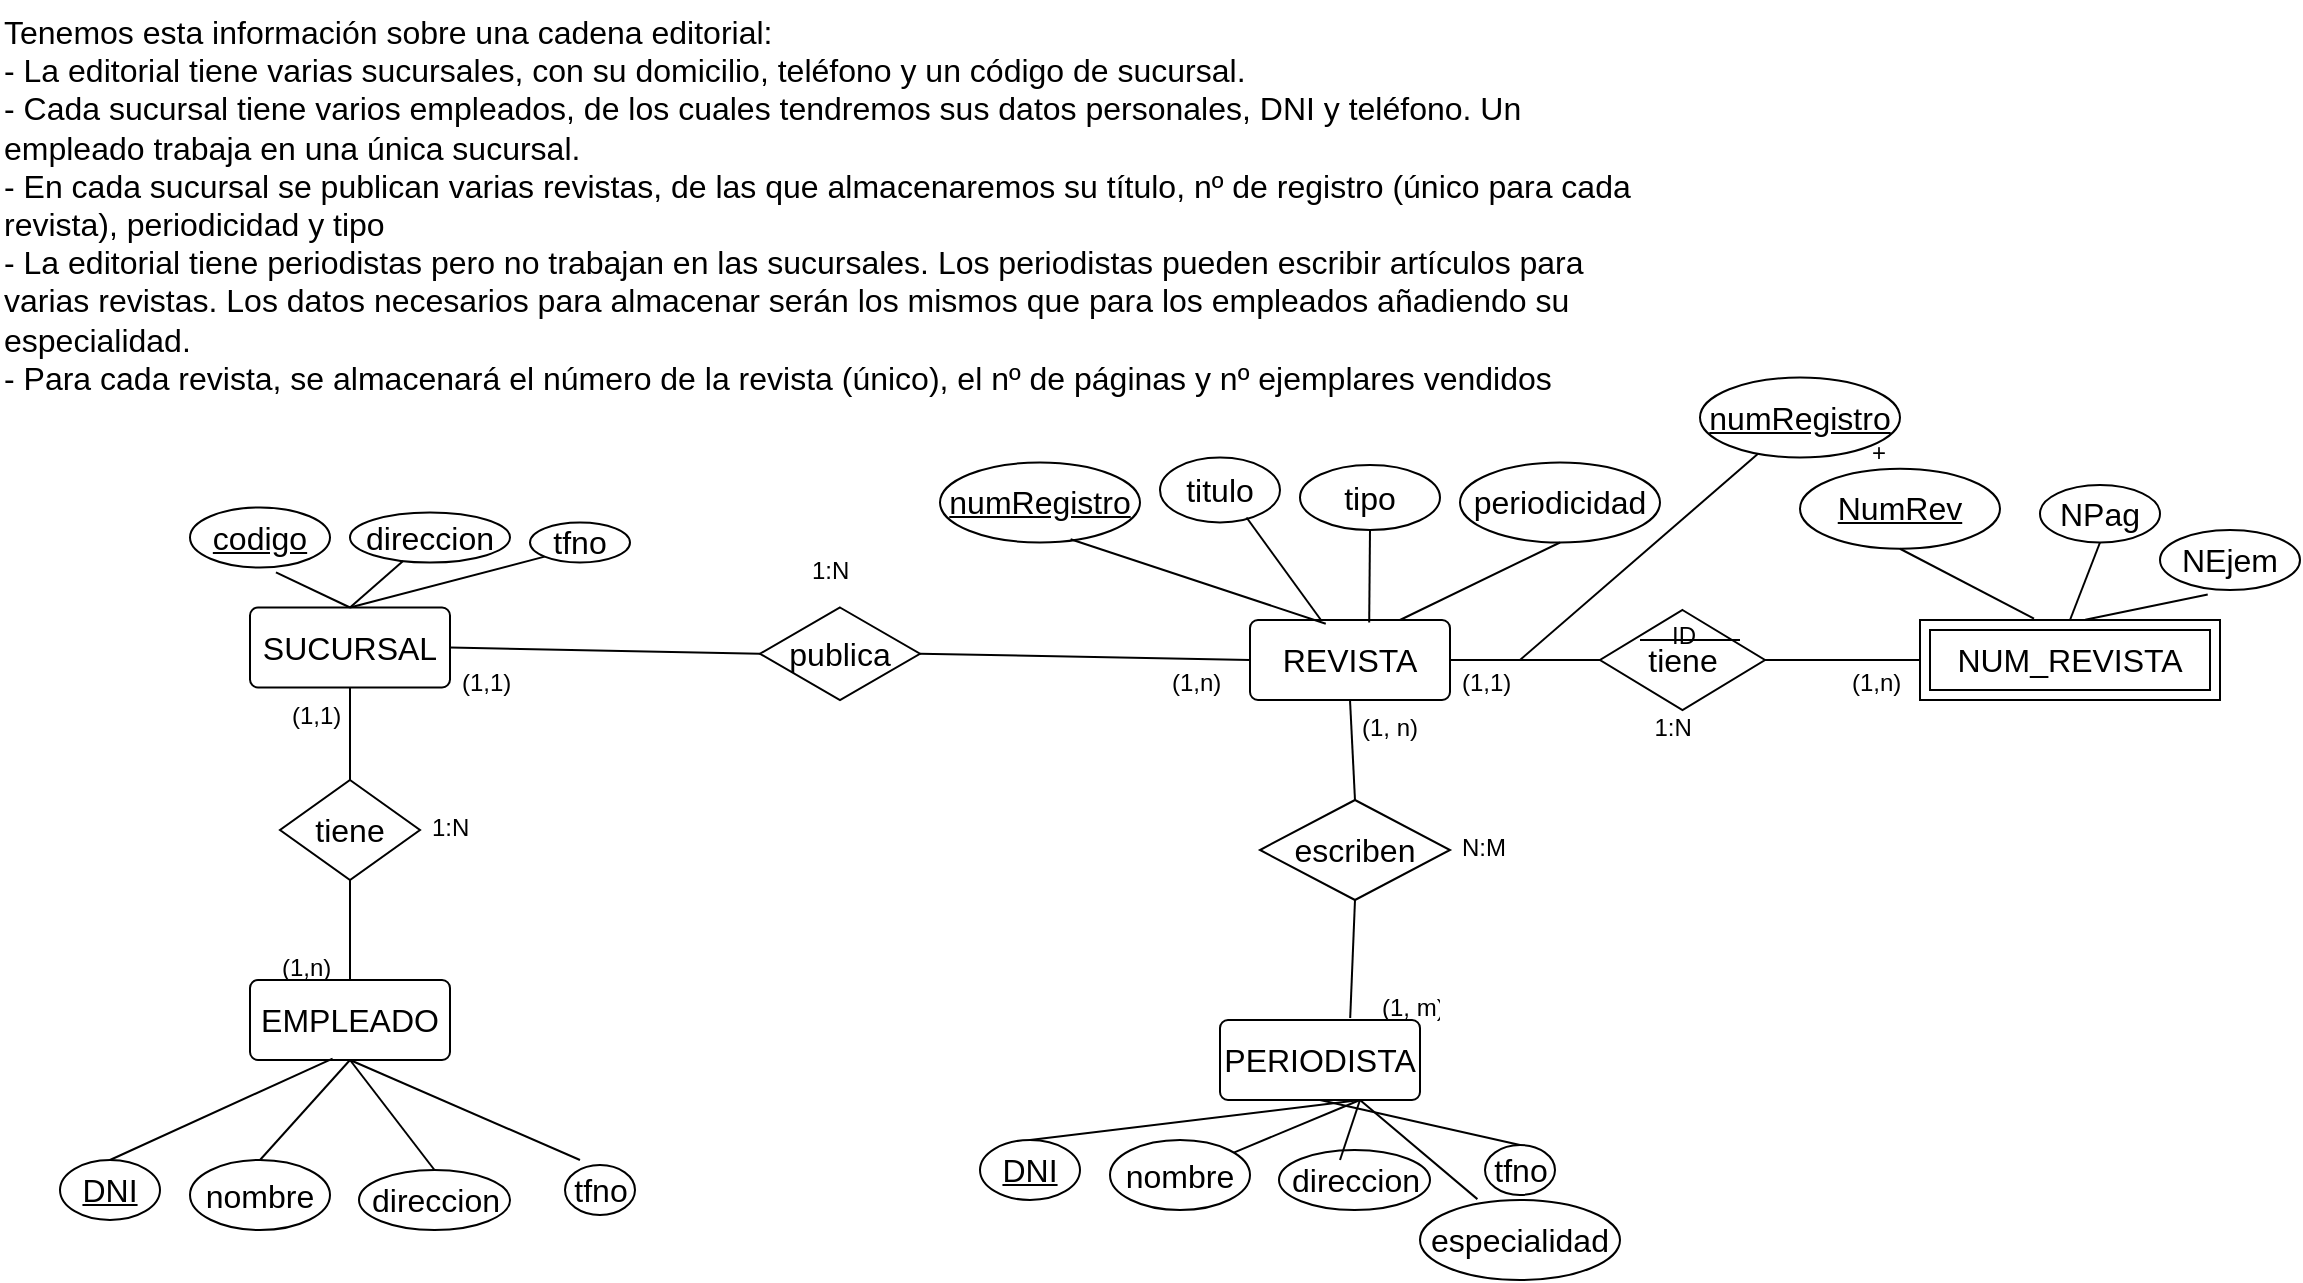<mxfile version="20.4.1" type="device"><diagram id="OMyzKJ7pcKMjAm_4gx8W" name="Página-1"><mxGraphModel dx="995" dy="328" grid="1" gridSize="10" guides="1" tooltips="1" connect="1" arrows="1" fold="1" page="1" pageScale="1" pageWidth="1169" pageHeight="827" math="0" shadow="0"><root><mxCell id="0"/><mxCell id="1" parent="0"/><mxCell id="-oy4JlIUmdLduzM2_Q4P-1" value="Tenemos esta información sobre una cadena editorial:&#10;- La editorial tiene varias sucursales, con su domicilio, teléfono y un código de sucursal.&#10;- Cada sucursal tiene varios empleados, de los cuales tendremos sus datos personales, DNI y teléfono. Un empleado trabaja en una única sucursal.&#10;- En cada sucursal se publican varias revistas, de las que almacenaremos su título, nº de registro (único para cada revista), periodicidad y tipo&#10;- La editorial tiene periodistas pero no trabajan en las sucursales. Los periodistas pueden escribir artículos para varias revistas. Los datos necesarios para almacenar serán los mismos que para los empleados añadiendo su especialidad.&#10;- Para cada revista, se almacenará el número de la revista (único), el nº de páginas y nº ejemplares vendidos" style="text;whiteSpace=wrap;html=1;fontSize=16;" vertex="1" parent="1"><mxGeometry x="10" y="10" width="820" height="180" as="geometry"/></mxCell><mxCell id="-oy4JlIUmdLduzM2_Q4P-2" value="SUCURSAL" style="rounded=1;arcSize=10;whiteSpace=wrap;html=1;align=center;fontSize=16;" vertex="1" parent="1"><mxGeometry x="135" y="313.75" width="100" height="40" as="geometry"/></mxCell><mxCell id="-oy4JlIUmdLduzM2_Q4P-3" value="REVISTA" style="rounded=1;arcSize=10;whiteSpace=wrap;html=1;align=center;fontSize=16;" vertex="1" parent="1"><mxGeometry x="635" y="320" width="100" height="40" as="geometry"/></mxCell><mxCell id="-oy4JlIUmdLduzM2_Q4P-4" value="PERIODISTA" style="rounded=1;arcSize=10;whiteSpace=wrap;html=1;align=center;fontSize=16;" vertex="1" parent="1"><mxGeometry x="620" y="520" width="100" height="40" as="geometry"/></mxCell><mxCell id="-oy4JlIUmdLduzM2_Q4P-5" value="EMPLEADO" style="rounded=1;arcSize=10;whiteSpace=wrap;html=1;align=center;fontSize=16;" vertex="1" parent="1"><mxGeometry x="135" y="500" width="100" height="40" as="geometry"/></mxCell><mxCell id="-oy4JlIUmdLduzM2_Q4P-6" value="codigo" style="ellipse;whiteSpace=wrap;html=1;align=center;fontStyle=4;fontSize=16;" vertex="1" parent="1"><mxGeometry x="105" y="263.75" width="70" height="30" as="geometry"/></mxCell><mxCell id="-oy4JlIUmdLduzM2_Q4P-7" value="direccion" style="ellipse;whiteSpace=wrap;html=1;align=center;fontSize=16;" vertex="1" parent="1"><mxGeometry x="185" y="266.25" width="80" height="25" as="geometry"/></mxCell><mxCell id="-oy4JlIUmdLduzM2_Q4P-8" value="tfno" style="ellipse;whiteSpace=wrap;html=1;align=center;fontSize=16;" vertex="1" parent="1"><mxGeometry x="275" y="271.25" width="50" height="20" as="geometry"/></mxCell><mxCell id="-oy4JlIUmdLduzM2_Q4P-9" value="" style="endArrow=none;html=1;rounded=0;fontSize=16;exitX=0.5;exitY=0;exitDx=0;exitDy=0;entryX=0;entryY=1;entryDx=0;entryDy=0;" edge="1" parent="1" source="-oy4JlIUmdLduzM2_Q4P-2" target="-oy4JlIUmdLduzM2_Q4P-8"><mxGeometry relative="1" as="geometry"><mxPoint x="435" y="383.75" as="sourcePoint"/><mxPoint x="595" y="383.75" as="targetPoint"/></mxGeometry></mxCell><mxCell id="-oy4JlIUmdLduzM2_Q4P-10" value="" style="endArrow=none;html=1;rounded=0;fontSize=16;exitX=0.5;exitY=0;exitDx=0;exitDy=0;" edge="1" parent="1" source="-oy4JlIUmdLduzM2_Q4P-2" target="-oy4JlIUmdLduzM2_Q4P-7"><mxGeometry relative="1" as="geometry"><mxPoint x="435" y="383.75" as="sourcePoint"/><mxPoint x="595" y="383.75" as="targetPoint"/></mxGeometry></mxCell><mxCell id="-oy4JlIUmdLduzM2_Q4P-11" value="" style="endArrow=none;html=1;rounded=0;fontSize=16;exitX=0.614;exitY=1.081;exitDx=0;exitDy=0;exitPerimeter=0;entryX=0.5;entryY=0;entryDx=0;entryDy=0;" edge="1" parent="1" source="-oy4JlIUmdLduzM2_Q4P-6" target="-oy4JlIUmdLduzM2_Q4P-2"><mxGeometry relative="1" as="geometry"><mxPoint x="435" y="383.75" as="sourcePoint"/><mxPoint x="595" y="383.75" as="targetPoint"/></mxGeometry></mxCell><mxCell id="-oy4JlIUmdLduzM2_Q4P-12" value="numRegistro" style="ellipse;whiteSpace=wrap;html=1;align=center;fontStyle=4;fontSize=16;" vertex="1" parent="1"><mxGeometry x="480" y="241.25" width="100" height="40" as="geometry"/></mxCell><mxCell id="-oy4JlIUmdLduzM2_Q4P-13" value="titulo" style="ellipse;whiteSpace=wrap;html=1;align=center;fontSize=16;" vertex="1" parent="1"><mxGeometry x="590" y="238.75" width="60" height="32.5" as="geometry"/></mxCell><mxCell id="-oy4JlIUmdLduzM2_Q4P-14" value="periodicidad" style="ellipse;whiteSpace=wrap;html=1;align=center;fontSize=16;" vertex="1" parent="1"><mxGeometry x="740" y="241.25" width="100" height="40" as="geometry"/></mxCell><mxCell id="-oy4JlIUmdLduzM2_Q4P-15" value="tipo" style="ellipse;whiteSpace=wrap;html=1;align=center;fontSize=16;" vertex="1" parent="1"><mxGeometry x="660" y="242.5" width="70" height="32.5" as="geometry"/></mxCell><mxCell id="-oy4JlIUmdLduzM2_Q4P-16" value="" style="endArrow=none;html=1;rounded=0;fontSize=16;exitX=0.653;exitY=0.959;exitDx=0;exitDy=0;exitPerimeter=0;entryX=0.379;entryY=0.046;entryDx=0;entryDy=0;entryPerimeter=0;" edge="1" parent="1" source="-oy4JlIUmdLduzM2_Q4P-12" target="-oy4JlIUmdLduzM2_Q4P-3"><mxGeometry relative="1" as="geometry"><mxPoint x="550" y="303.75" as="sourcePoint"/><mxPoint x="710" y="303.75" as="targetPoint"/></mxGeometry></mxCell><mxCell id="-oy4JlIUmdLduzM2_Q4P-17" value="" style="endArrow=none;html=1;rounded=0;fontSize=16;exitX=0.721;exitY=0.923;exitDx=0;exitDy=0;exitPerimeter=0;" edge="1" parent="1" source="-oy4JlIUmdLduzM2_Q4P-13" target="-oy4JlIUmdLduzM2_Q4P-3"><mxGeometry relative="1" as="geometry"><mxPoint x="550" y="303.75" as="sourcePoint"/><mxPoint x="710" y="303.75" as="targetPoint"/></mxGeometry></mxCell><mxCell id="-oy4JlIUmdLduzM2_Q4P-18" value="" style="endArrow=none;html=1;rounded=0;fontSize=16;exitX=0.596;exitY=0.032;exitDx=0;exitDy=0;exitPerimeter=0;" edge="1" parent="1" source="-oy4JlIUmdLduzM2_Q4P-3" target="-oy4JlIUmdLduzM2_Q4P-15"><mxGeometry relative="1" as="geometry"><mxPoint x="700" y="303.75" as="sourcePoint"/><mxPoint x="710" y="303.75" as="targetPoint"/></mxGeometry></mxCell><mxCell id="-oy4JlIUmdLduzM2_Q4P-19" value="" style="endArrow=none;html=1;rounded=0;fontSize=16;entryX=0.5;entryY=1;entryDx=0;entryDy=0;exitX=0.75;exitY=0;exitDx=0;exitDy=0;" edge="1" parent="1" source="-oy4JlIUmdLduzM2_Q4P-3" target="-oy4JlIUmdLduzM2_Q4P-14"><mxGeometry relative="1" as="geometry"><mxPoint x="550" y="303.75" as="sourcePoint"/><mxPoint x="710" y="303.75" as="targetPoint"/></mxGeometry></mxCell><mxCell id="-oy4JlIUmdLduzM2_Q4P-20" value="DNI" style="ellipse;whiteSpace=wrap;html=1;align=center;fontStyle=4;fontSize=16;" vertex="1" parent="1"><mxGeometry x="500" y="580" width="50" height="30" as="geometry"/></mxCell><mxCell id="-oy4JlIUmdLduzM2_Q4P-21" value="nombre" style="ellipse;whiteSpace=wrap;html=1;align=center;fontSize=16;" vertex="1" parent="1"><mxGeometry x="565" y="580" width="70" height="35" as="geometry"/></mxCell><mxCell id="-oy4JlIUmdLduzM2_Q4P-22" value="direccion" style="ellipse;whiteSpace=wrap;html=1;align=center;fontSize=16;" vertex="1" parent="1"><mxGeometry x="649.5" y="585" width="75.5" height="30" as="geometry"/></mxCell><mxCell id="-oy4JlIUmdLduzM2_Q4P-23" value="tfno" style="ellipse;whiteSpace=wrap;html=1;align=center;fontSize=16;" vertex="1" parent="1"><mxGeometry x="752.5" y="582.5" width="35" height="25" as="geometry"/></mxCell><mxCell id="-oy4JlIUmdLduzM2_Q4P-24" value="especialidad" style="ellipse;whiteSpace=wrap;html=1;align=center;fontSize=16;" vertex="1" parent="1"><mxGeometry x="720" y="610" width="100" height="40" as="geometry"/></mxCell><mxCell id="-oy4JlIUmdLduzM2_Q4P-25" value="" style="endArrow=none;html=1;rounded=0;fontSize=16;entryX=0.5;entryY=0;entryDx=0;entryDy=0;exitX=0.5;exitY=1;exitDx=0;exitDy=0;" edge="1" parent="1" source="-oy4JlIUmdLduzM2_Q4P-4" target="-oy4JlIUmdLduzM2_Q4P-23"><mxGeometry relative="1" as="geometry"><mxPoint x="530" y="560" as="sourcePoint"/><mxPoint x="690" y="560" as="targetPoint"/></mxGeometry></mxCell><mxCell id="-oy4JlIUmdLduzM2_Q4P-26" value="" style="endArrow=none;html=1;rounded=0;fontSize=16;exitX=0.5;exitY=0;exitDx=0;exitDy=0;" edge="1" parent="1" source="-oy4JlIUmdLduzM2_Q4P-20"><mxGeometry relative="1" as="geometry"><mxPoint x="530" y="560" as="sourcePoint"/><mxPoint x="690" y="560" as="targetPoint"/></mxGeometry></mxCell><mxCell id="-oy4JlIUmdLduzM2_Q4P-27" value="" style="endArrow=none;html=1;rounded=0;fontSize=16;" edge="1" parent="1" source="-oy4JlIUmdLduzM2_Q4P-21"><mxGeometry relative="1" as="geometry"><mxPoint x="530" y="560" as="sourcePoint"/><mxPoint x="690" y="560" as="targetPoint"/></mxGeometry></mxCell><mxCell id="-oy4JlIUmdLduzM2_Q4P-28" value="" style="endArrow=none;html=1;rounded=0;fontSize=16;exitX=0.404;exitY=0.167;exitDx=0;exitDy=0;exitPerimeter=0;" edge="1" parent="1" source="-oy4JlIUmdLduzM2_Q4P-22"><mxGeometry relative="1" as="geometry"><mxPoint x="530" y="560" as="sourcePoint"/><mxPoint x="690" y="560" as="targetPoint"/></mxGeometry></mxCell><mxCell id="-oy4JlIUmdLduzM2_Q4P-29" value="" style="endArrow=none;html=1;rounded=0;fontSize=16;exitX=0.287;exitY=-0.011;exitDx=0;exitDy=0;exitPerimeter=0;" edge="1" parent="1" source="-oy4JlIUmdLduzM2_Q4P-24"><mxGeometry relative="1" as="geometry"><mxPoint x="530" y="560" as="sourcePoint"/><mxPoint x="690" y="560" as="targetPoint"/></mxGeometry></mxCell><mxCell id="-oy4JlIUmdLduzM2_Q4P-30" value="DNI" style="ellipse;whiteSpace=wrap;html=1;align=center;fontStyle=4;fontSize=16;" vertex="1" parent="1"><mxGeometry x="40" y="590" width="50" height="30" as="geometry"/></mxCell><mxCell id="-oy4JlIUmdLduzM2_Q4P-31" value="nombre" style="ellipse;whiteSpace=wrap;html=1;align=center;fontSize=16;" vertex="1" parent="1"><mxGeometry x="105" y="590" width="70" height="35" as="geometry"/></mxCell><mxCell id="-oy4JlIUmdLduzM2_Q4P-32" value="direccion" style="ellipse;whiteSpace=wrap;html=1;align=center;fontSize=16;" vertex="1" parent="1"><mxGeometry x="189.5" y="595" width="75.5" height="30" as="geometry"/></mxCell><mxCell id="-oy4JlIUmdLduzM2_Q4P-33" value="tfno" style="ellipse;whiteSpace=wrap;html=1;align=center;fontSize=16;" vertex="1" parent="1"><mxGeometry x="292.5" y="592.5" width="35" height="25" as="geometry"/></mxCell><mxCell id="-oy4JlIUmdLduzM2_Q4P-34" value="" style="endArrow=none;html=1;rounded=0;fontSize=16;exitX=0.5;exitY=1;exitDx=0;exitDy=0;" edge="1" parent="1" source="-oy4JlIUmdLduzM2_Q4P-5"><mxGeometry relative="1" as="geometry"><mxPoint x="190" y="580" as="sourcePoint"/><mxPoint x="300" y="590" as="targetPoint"/></mxGeometry></mxCell><mxCell id="-oy4JlIUmdLduzM2_Q4P-35" value="" style="endArrow=none;html=1;rounded=0;fontSize=16;exitX=0.5;exitY=1;exitDx=0;exitDy=0;entryX=0.5;entryY=0;entryDx=0;entryDy=0;" edge="1" parent="1" source="-oy4JlIUmdLduzM2_Q4P-5" target="-oy4JlIUmdLduzM2_Q4P-32"><mxGeometry relative="1" as="geometry"><mxPoint x="190" y="580" as="sourcePoint"/><mxPoint x="350" y="580" as="targetPoint"/></mxGeometry></mxCell><mxCell id="-oy4JlIUmdLduzM2_Q4P-36" value="" style="endArrow=none;html=1;rounded=0;fontSize=16;exitX=0.5;exitY=1;exitDx=0;exitDy=0;entryX=0.5;entryY=0;entryDx=0;entryDy=0;" edge="1" parent="1" source="-oy4JlIUmdLduzM2_Q4P-5" target="-oy4JlIUmdLduzM2_Q4P-31"><mxGeometry relative="1" as="geometry"><mxPoint x="190" y="580" as="sourcePoint"/><mxPoint x="350" y="580" as="targetPoint"/></mxGeometry></mxCell><mxCell id="-oy4JlIUmdLduzM2_Q4P-37" value="" style="endArrow=none;html=1;rounded=0;fontSize=16;exitX=0.413;exitY=0.982;exitDx=0;exitDy=0;exitPerimeter=0;entryX=0.5;entryY=0;entryDx=0;entryDy=0;" edge="1" parent="1" source="-oy4JlIUmdLduzM2_Q4P-5" target="-oy4JlIUmdLduzM2_Q4P-30"><mxGeometry relative="1" as="geometry"><mxPoint x="190" y="580" as="sourcePoint"/><mxPoint x="350" y="580" as="targetPoint"/></mxGeometry></mxCell><mxCell id="-oy4JlIUmdLduzM2_Q4P-38" value="tiene" style="shape=rhombus;perimeter=rhombusPerimeter;whiteSpace=wrap;html=1;align=center;fontSize=16;" vertex="1" parent="1"><mxGeometry x="150" y="400" width="70" height="50" as="geometry"/></mxCell><mxCell id="-oy4JlIUmdLduzM2_Q4P-39" value="" style="endArrow=none;html=1;rounded=0;fontSize=16;entryX=0.5;entryY=1;entryDx=0;entryDy=0;exitX=0.5;exitY=0;exitDx=0;exitDy=0;" edge="1" parent="1" source="-oy4JlIUmdLduzM2_Q4P-38" target="-oy4JlIUmdLduzM2_Q4P-2"><mxGeometry relative="1" as="geometry"><mxPoint x="90" y="360" as="sourcePoint"/><mxPoint x="250" y="360" as="targetPoint"/></mxGeometry></mxCell><mxCell id="-oy4JlIUmdLduzM2_Q4P-40" value="" style="endArrow=none;html=1;rounded=0;fontSize=16;entryX=0.5;entryY=1;entryDx=0;entryDy=0;exitX=0.5;exitY=0;exitDx=0;exitDy=0;" edge="1" parent="1" source="-oy4JlIUmdLduzM2_Q4P-5" target="-oy4JlIUmdLduzM2_Q4P-38"><mxGeometry relative="1" as="geometry"><mxPoint x="90" y="360" as="sourcePoint"/><mxPoint x="250" y="360" as="targetPoint"/></mxGeometry></mxCell><mxCell id="-oy4JlIUmdLduzM2_Q4P-41" value="publica" style="shape=rhombus;perimeter=rhombusPerimeter;whiteSpace=wrap;html=1;align=center;fontSize=16;" vertex="1" parent="1"><mxGeometry x="390" y="313.75" width="80" height="46.25" as="geometry"/></mxCell><mxCell id="-oy4JlIUmdLduzM2_Q4P-42" value="" style="endArrow=none;html=1;rounded=0;fontSize=16;exitX=1;exitY=0.5;exitDx=0;exitDy=0;entryX=0;entryY=0.5;entryDx=0;entryDy=0;" edge="1" parent="1" source="-oy4JlIUmdLduzM2_Q4P-41" target="-oy4JlIUmdLduzM2_Q4P-3"><mxGeometry relative="1" as="geometry"><mxPoint x="460" y="360" as="sourcePoint"/><mxPoint x="620" y="360" as="targetPoint"/></mxGeometry></mxCell><mxCell id="-oy4JlIUmdLduzM2_Q4P-43" value="" style="endArrow=none;html=1;rounded=0;fontSize=16;exitX=1;exitY=0.5;exitDx=0;exitDy=0;entryX=0;entryY=0.5;entryDx=0;entryDy=0;" edge="1" parent="1" source="-oy4JlIUmdLduzM2_Q4P-2" target="-oy4JlIUmdLduzM2_Q4P-41"><mxGeometry relative="1" as="geometry"><mxPoint x="460" y="360" as="sourcePoint"/><mxPoint x="620" y="360" as="targetPoint"/></mxGeometry></mxCell><mxCell id="-oy4JlIUmdLduzM2_Q4P-44" value="escriben" style="shape=rhombus;perimeter=rhombusPerimeter;whiteSpace=wrap;html=1;align=center;fontSize=16;" vertex="1" parent="1"><mxGeometry x="640" y="410" width="95" height="50" as="geometry"/></mxCell><mxCell id="-oy4JlIUmdLduzM2_Q4P-45" value="" style="endArrow=none;html=1;rounded=0;fontSize=16;entryX=0.5;entryY=1;entryDx=0;entryDy=0;exitX=0.5;exitY=0;exitDx=0;exitDy=0;" edge="1" parent="1" source="-oy4JlIUmdLduzM2_Q4P-44" target="-oy4JlIUmdLduzM2_Q4P-3"><mxGeometry relative="1" as="geometry"><mxPoint x="460" y="480" as="sourcePoint"/><mxPoint x="620" y="480" as="targetPoint"/></mxGeometry></mxCell><mxCell id="-oy4JlIUmdLduzM2_Q4P-46" value="" style="endArrow=none;html=1;rounded=0;fontSize=16;entryX=0.651;entryY=-0.025;entryDx=0;entryDy=0;entryPerimeter=0;exitX=0.5;exitY=1;exitDx=0;exitDy=0;" edge="1" parent="1" source="-oy4JlIUmdLduzM2_Q4P-44" target="-oy4JlIUmdLduzM2_Q4P-4"><mxGeometry relative="1" as="geometry"><mxPoint x="460" y="480" as="sourcePoint"/><mxPoint x="620" y="480" as="targetPoint"/></mxGeometry></mxCell><mxCell id="-oy4JlIUmdLduzM2_Q4P-48" value="NUM_REVISTA" style="shape=ext;margin=3;double=1;whiteSpace=wrap;html=1;align=center;fontSize=16;" vertex="1" parent="1"><mxGeometry x="970" y="320" width="150" height="40" as="geometry"/></mxCell><mxCell id="-oy4JlIUmdLduzM2_Q4P-49" value="NumRev" style="ellipse;whiteSpace=wrap;html=1;align=center;fontStyle=4;fontSize=16;" vertex="1" parent="1"><mxGeometry x="910" y="244.38" width="100" height="40" as="geometry"/></mxCell><mxCell id="-oy4JlIUmdLduzM2_Q4P-50" value="NPag" style="ellipse;whiteSpace=wrap;html=1;align=center;fontSize=16;" vertex="1" parent="1"><mxGeometry x="1030" y="252.5" width="60" height="28.75" as="geometry"/></mxCell><mxCell id="-oy4JlIUmdLduzM2_Q4P-51" value="NEjem" style="ellipse;whiteSpace=wrap;html=1;align=center;fontSize=16;" vertex="1" parent="1"><mxGeometry x="1090" y="275" width="70" height="30" as="geometry"/></mxCell><mxCell id="-oy4JlIUmdLduzM2_Q4P-52" value="" style="endArrow=none;html=1;rounded=0;fontSize=16;entryX=0.5;entryY=1;entryDx=0;entryDy=0;exitX=0.38;exitY=-0.018;exitDx=0;exitDy=0;exitPerimeter=0;" edge="1" parent="1" source="-oy4JlIUmdLduzM2_Q4P-48" target="-oy4JlIUmdLduzM2_Q4P-49"><mxGeometry relative="1" as="geometry"><mxPoint x="710" y="330" as="sourcePoint"/><mxPoint x="870" y="330" as="targetPoint"/></mxGeometry></mxCell><mxCell id="-oy4JlIUmdLduzM2_Q4P-53" value="" style="endArrow=none;html=1;rounded=0;fontSize=16;entryX=0.5;entryY=1;entryDx=0;entryDy=0;exitX=0.5;exitY=0;exitDx=0;exitDy=0;" edge="1" parent="1" source="-oy4JlIUmdLduzM2_Q4P-48" target="-oy4JlIUmdLduzM2_Q4P-50"><mxGeometry relative="1" as="geometry"><mxPoint x="710" y="330" as="sourcePoint"/><mxPoint x="870" y="330" as="targetPoint"/></mxGeometry></mxCell><mxCell id="-oy4JlIUmdLduzM2_Q4P-54" value="" style="endArrow=none;html=1;rounded=0;fontSize=16;entryX=0.341;entryY=1.076;entryDx=0;entryDy=0;entryPerimeter=0;exitX=0.551;exitY=-0.004;exitDx=0;exitDy=0;exitPerimeter=0;" edge="1" parent="1" source="-oy4JlIUmdLduzM2_Q4P-48" target="-oy4JlIUmdLduzM2_Q4P-51"><mxGeometry relative="1" as="geometry"><mxPoint x="710" y="330" as="sourcePoint"/><mxPoint x="870" y="330" as="targetPoint"/></mxGeometry></mxCell><mxCell id="-oy4JlIUmdLduzM2_Q4P-55" value="tiene" style="shape=rhombus;perimeter=rhombusPerimeter;whiteSpace=wrap;html=1;align=center;fontSize=16;" vertex="1" parent="1"><mxGeometry x="810" y="315" width="82.5" height="50" as="geometry"/></mxCell><mxCell id="-oy4JlIUmdLduzM2_Q4P-56" value="ID" style="text;strokeColor=none;fillColor=none;spacingLeft=4;spacingRight=4;overflow=hidden;rotatable=0;points=[[0,0.5],[1,0.5]];portConstraint=eastwest;fontSize=12;" vertex="1" parent="1"><mxGeometry x="840" y="313.75" width="40" height="23.75" as="geometry"/></mxCell><mxCell id="-oy4JlIUmdLduzM2_Q4P-57" value="" style="endArrow=none;html=1;rounded=0;fontSize=16;" edge="1" parent="1"><mxGeometry relative="1" as="geometry"><mxPoint x="830" y="330" as="sourcePoint"/><mxPoint x="880" y="330" as="targetPoint"/></mxGeometry></mxCell><mxCell id="-oy4JlIUmdLduzM2_Q4P-58" value="" style="endArrow=none;html=1;rounded=0;fontSize=16;entryX=0;entryY=0.5;entryDx=0;entryDy=0;exitX=1;exitY=0.5;exitDx=0;exitDy=0;" edge="1" parent="1" source="-oy4JlIUmdLduzM2_Q4P-55" target="-oy4JlIUmdLduzM2_Q4P-48"><mxGeometry relative="1" as="geometry"><mxPoint x="770" y="330" as="sourcePoint"/><mxPoint x="930" y="330" as="targetPoint"/></mxGeometry></mxCell><mxCell id="-oy4JlIUmdLduzM2_Q4P-59" value="" style="endArrow=none;html=1;rounded=0;fontSize=16;exitX=1;exitY=0.5;exitDx=0;exitDy=0;entryX=0;entryY=0.5;entryDx=0;entryDy=0;" edge="1" parent="1" source="-oy4JlIUmdLduzM2_Q4P-3" target="-oy4JlIUmdLduzM2_Q4P-55"><mxGeometry relative="1" as="geometry"><mxPoint x="770" y="330" as="sourcePoint"/><mxPoint x="930" y="330" as="targetPoint"/></mxGeometry></mxCell><mxCell id="-oy4JlIUmdLduzM2_Q4P-60" value="" style="endArrow=none;html=1;rounded=0;fontSize=16;" edge="1" parent="1" target="-oy4JlIUmdLduzM2_Q4P-61"><mxGeometry relative="1" as="geometry"><mxPoint x="770" y="340" as="sourcePoint"/><mxPoint x="870" y="250" as="targetPoint"/></mxGeometry></mxCell><mxCell id="-oy4JlIUmdLduzM2_Q4P-61" value="numRegistro" style="ellipse;whiteSpace=wrap;html=1;align=center;fontStyle=4;fontSize=16;" vertex="1" parent="1"><mxGeometry x="860" y="198.75" width="100" height="40" as="geometry"/></mxCell><mxCell id="-oy4JlIUmdLduzM2_Q4P-62" value="+" style="text;strokeColor=none;fillColor=none;spacingLeft=4;spacingRight=4;overflow=hidden;rotatable=0;points=[[0,0.5],[1,0.5]];portConstraint=eastwest;fontSize=12;" vertex="1" parent="1"><mxGeometry x="940" y="222.5" width="40" height="30" as="geometry"/></mxCell><mxCell id="-oy4JlIUmdLduzM2_Q4P-63" value="(1,1)" style="text;strokeColor=none;fillColor=none;spacingLeft=4;spacingRight=4;overflow=hidden;rotatable=0;points=[[0,0.5],[1,0.5]];portConstraint=eastwest;fontSize=12;" vertex="1" parent="1"><mxGeometry x="235" y="337.5" width="40" height="30" as="geometry"/></mxCell><mxCell id="-oy4JlIUmdLduzM2_Q4P-64" value="(1,n)" style="text;strokeColor=none;fillColor=none;spacingLeft=4;spacingRight=4;overflow=hidden;rotatable=0;points=[[0,0.5],[1,0.5]];portConstraint=eastwest;fontSize=12;" vertex="1" parent="1"><mxGeometry x="590" y="337.5" width="40" height="30" as="geometry"/></mxCell><mxCell id="-oy4JlIUmdLduzM2_Q4P-65" value="1:N" style="text;strokeColor=none;fillColor=none;spacingLeft=4;spacingRight=4;overflow=hidden;rotatable=0;points=[[0,0.5],[1,0.5]];portConstraint=eastwest;fontSize=12;" vertex="1" parent="1"><mxGeometry x="410" y="281.25" width="40" height="30" as="geometry"/></mxCell><mxCell id="-oy4JlIUmdLduzM2_Q4P-66" value="(1,1)" style="text;strokeColor=none;fillColor=none;spacingLeft=4;spacingRight=4;overflow=hidden;rotatable=0;points=[[0,0.5],[1,0.5]];portConstraint=eastwest;fontSize=12;" vertex="1" parent="1"><mxGeometry x="150" y="353.75" width="40" height="30" as="geometry"/></mxCell><mxCell id="-oy4JlIUmdLduzM2_Q4P-67" value="(1,n)" style="text;strokeColor=none;fillColor=none;spacingLeft=4;spacingRight=4;overflow=hidden;rotatable=0;points=[[0,0.5],[1,0.5]];portConstraint=eastwest;fontSize=12;" vertex="1" parent="1"><mxGeometry x="145" y="480" width="40" height="30" as="geometry"/></mxCell><mxCell id="-oy4JlIUmdLduzM2_Q4P-68" value="1:N" style="text;strokeColor=none;fillColor=none;spacingLeft=4;spacingRight=4;overflow=hidden;rotatable=0;points=[[0,0.5],[1,0.5]];portConstraint=eastwest;fontSize=12;" vertex="1" parent="1"><mxGeometry x="220" y="410" width="40" height="30" as="geometry"/></mxCell><mxCell id="-oy4JlIUmdLduzM2_Q4P-69" value="(1,1)" style="text;strokeColor=none;fillColor=none;spacingLeft=4;spacingRight=4;overflow=hidden;rotatable=0;points=[[0,0.5],[1,0.5]];portConstraint=eastwest;fontSize=12;" vertex="1" parent="1"><mxGeometry x="735" y="337.5" width="40" height="30" as="geometry"/></mxCell><mxCell id="-oy4JlIUmdLduzM2_Q4P-71" value="(1,n)" style="text;strokeColor=none;fillColor=none;spacingLeft=4;spacingRight=4;overflow=hidden;rotatable=0;points=[[0,0.5],[1,0.5]];portConstraint=eastwest;fontSize=12;" vertex="1" parent="1"><mxGeometry x="930" y="337.5" width="40" height="30" as="geometry"/></mxCell><mxCell id="-oy4JlIUmdLduzM2_Q4P-72" value="1:N" style="text;strokeColor=none;fillColor=none;spacingLeft=4;spacingRight=4;overflow=hidden;rotatable=0;points=[[0,0.5],[1,0.5]];portConstraint=eastwest;fontSize=12;" vertex="1" parent="1"><mxGeometry x="831.25" y="360" width="40" height="30" as="geometry"/></mxCell><mxCell id="-oy4JlIUmdLduzM2_Q4P-73" value="(1, m)" style="text;strokeColor=none;fillColor=none;spacingLeft=4;spacingRight=4;overflow=hidden;rotatable=0;points=[[0,0.5],[1,0.5]];portConstraint=eastwest;fontSize=12;" vertex="1" parent="1"><mxGeometry x="695" y="500" width="40" height="30" as="geometry"/></mxCell><mxCell id="-oy4JlIUmdLduzM2_Q4P-74" value="(1, n)" style="text;strokeColor=none;fillColor=none;spacingLeft=4;spacingRight=4;overflow=hidden;rotatable=0;points=[[0,0.5],[1,0.5]];portConstraint=eastwest;fontSize=12;" vertex="1" parent="1"><mxGeometry x="685" y="360" width="40" height="30" as="geometry"/></mxCell><mxCell id="-oy4JlIUmdLduzM2_Q4P-75" value="N:M" style="text;strokeColor=none;fillColor=none;spacingLeft=4;spacingRight=4;overflow=hidden;rotatable=0;points=[[0,0.5],[1,0.5]];portConstraint=eastwest;fontSize=12;" vertex="1" parent="1"><mxGeometry x="735" y="420" width="40" height="30" as="geometry"/></mxCell></root></mxGraphModel></diagram></mxfile>